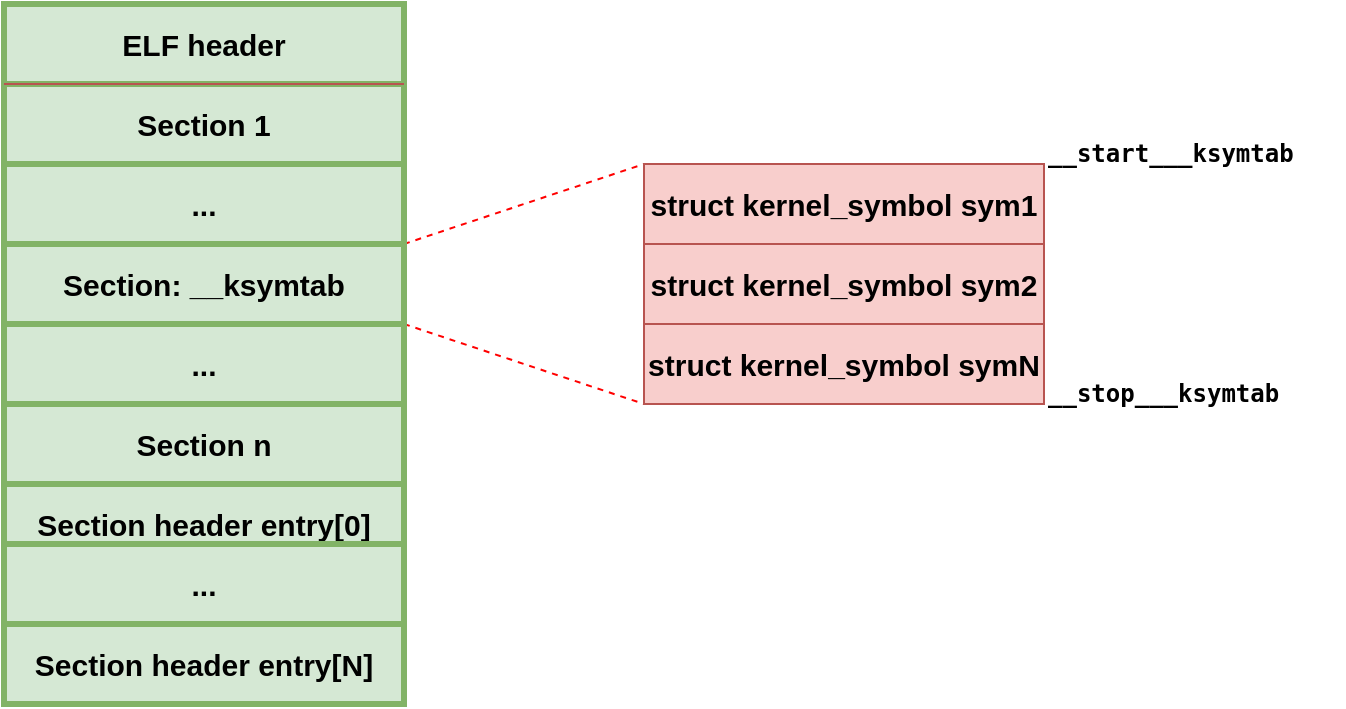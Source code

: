 <mxfile version="13.7.3" type="device"><diagram id="v2xwx9MKr_YgVsELeFRC" name="Page-1"><mxGraphModel dx="1102" dy="853" grid="1" gridSize="10" guides="1" tooltips="1" connect="1" arrows="1" fold="1" page="1" pageScale="1" pageWidth="850" pageHeight="1100" math="0" shadow="0"><root><mxCell id="0"/><mxCell id="1" parent="0"/><mxCell id="0v_7EMP10glCYDQeFCr3-3" value="&lt;span style=&quot;font-size: 15px;&quot;&gt;&lt;font style=&quot;font-size: 15px&quot;&gt;ELF header&lt;/font&gt;&lt;/span&gt;" style="rounded=0;whiteSpace=wrap;html=1;fillColor=#d5e8d4;strokeColor=#82b366;strokeWidth=3;fontStyle=1;fontSize=15;" parent="1" vertex="1"><mxGeometry x="120" y="120" width="200" height="40" as="geometry"/></mxCell><mxCell id="0v_7EMP10glCYDQeFCr3-13" style="edgeStyle=orthogonalEdgeStyle;rounded=0;orthogonalLoop=1;jettySize=auto;html=1;fontStyle=1;fontSize=15;" parent="1" source="0v_7EMP10glCYDQeFCr3-4" target="0v_7EMP10glCYDQeFCr3-12" edge="1"><mxGeometry relative="1" as="geometry"/></mxCell><mxCell id="0v_7EMP10glCYDQeFCr3-4" value="&lt;span style=&quot;font-size: 15px;&quot;&gt;&lt;font style=&quot;font-size: 15px&quot;&gt;Section 1&lt;/font&gt;&lt;/span&gt;" style="rounded=0;whiteSpace=wrap;html=1;fillColor=#d5e8d4;strokeColor=#82b366;strokeWidth=3;fontStyle=1;fontSize=15;" parent="1" vertex="1"><mxGeometry x="120" y="160" width="200" height="40" as="geometry"/></mxCell><mxCell id="0v_7EMP10glCYDQeFCr3-15" value="" style="edgeStyle=orthogonalEdgeStyle;rounded=0;orthogonalLoop=1;jettySize=auto;html=1;fontStyle=1;fontSize=15;" parent="1" source="0v_7EMP10glCYDQeFCr3-12" edge="1"><mxGeometry relative="1" as="geometry"><mxPoint x="220" y="240" as="targetPoint"/></mxGeometry></mxCell><mxCell id="0v_7EMP10glCYDQeFCr3-12" value="..." style="rounded=0;whiteSpace=wrap;html=1;fillColor=#d5e8d4;strokeColor=#82b366;strokeWidth=3;fontStyle=1;fontSize=15;" parent="1" vertex="1"><mxGeometry x="120" y="200" width="200" height="40" as="geometry"/></mxCell><mxCell id="0v_7EMP10glCYDQeFCr3-20" value="" style="endArrow=none;html=1;fontSize=15;exitX=0;exitY=0;exitDx=0;exitDy=0;entryX=1;entryY=0;entryDx=0;entryDy=0;fillColor=#f8cecc;strokeColor=#b85450;fontStyle=1" parent="1" source="0v_7EMP10glCYDQeFCr3-4" target="0v_7EMP10glCYDQeFCr3-4" edge="1"><mxGeometry width="50" height="50" relative="1" as="geometry"><mxPoint x="400" y="440" as="sourcePoint"/><mxPoint x="450" y="390" as="targetPoint"/></mxGeometry></mxCell><mxCell id="0v_7EMP10glCYDQeFCr3-21" value="" style="endArrow=none;html=1;fontSize=15;exitX=0;exitY=0;exitDx=0;exitDy=0;entryX=1;entryY=0;entryDx=0;entryDy=0;fillColor=#f8cecc;strokeColor=#b85450;fontStyle=1" parent="1" edge="1"><mxGeometry width="50" height="50" relative="1" as="geometry"><mxPoint x="120" y="280" as="sourcePoint"/><mxPoint x="320" y="280" as="targetPoint"/></mxGeometry></mxCell><mxCell id="0v_7EMP10glCYDQeFCr3-31" value="" style="endArrow=none;dashed=1;html=1;strokeColor=#FF0000;fontSize=15;align=left;exitX=1;exitY=0;exitDx=0;exitDy=0;entryX=0;entryY=0;entryDx=0;entryDy=0;" parent="1" source="6VMA5maoGj4UU1Fap6JH-4" target="6VMA5maoGj4UU1Fap6JH-12" edge="1"><mxGeometry width="50" height="50" relative="1" as="geometry"><mxPoint x="320" y="280" as="sourcePoint"/><mxPoint x="440" y="160" as="targetPoint"/></mxGeometry></mxCell><mxCell id="0v_7EMP10glCYDQeFCr3-32" value="" style="endArrow=none;dashed=1;html=1;strokeColor=#FF0000;fontSize=15;align=left;exitX=1;exitY=0;exitDx=0;exitDy=0;entryX=0;entryY=1;entryDx=0;entryDy=0;" parent="1" source="6VMA5maoGj4UU1Fap6JH-7" target="6VMA5maoGj4UU1Fap6JH-17" edge="1"><mxGeometry width="50" height="50" relative="1" as="geometry"><mxPoint x="320" y="320" as="sourcePoint"/><mxPoint x="440" y="200" as="targetPoint"/></mxGeometry></mxCell><mxCell id="6VMA5maoGj4UU1Fap6JH-4" value="Section: __ksymtab" style="rounded=0;whiteSpace=wrap;html=1;fillColor=#d5e8d4;strokeColor=#82b366;strokeWidth=3;fontStyle=1;fontSize=15;" vertex="1" parent="1"><mxGeometry x="120" y="240" width="200" height="40" as="geometry"/></mxCell><mxCell id="6VMA5maoGj4UU1Fap6JH-6" value="&lt;span&gt;Section header entry[0]&lt;/span&gt;" style="rounded=0;whiteSpace=wrap;html=1;fillColor=#d5e8d4;strokeColor=#82b366;strokeWidth=3;fontStyle=1;fontSize=15;" vertex="1" parent="1"><mxGeometry x="120" y="360" width="200" height="40" as="geometry"/></mxCell><mxCell id="6VMA5maoGj4UU1Fap6JH-7" value="&lt;span&gt;...&lt;/span&gt;" style="rounded=0;whiteSpace=wrap;html=1;fillColor=#d5e8d4;strokeColor=#82b366;strokeWidth=3;fontStyle=1;fontSize=15;" vertex="1" parent="1"><mxGeometry x="120" y="280" width="200" height="40" as="geometry"/></mxCell><mxCell id="6VMA5maoGj4UU1Fap6JH-8" value="..." style="rounded=0;whiteSpace=wrap;html=1;fillColor=#d5e8d4;strokeColor=#82b366;strokeWidth=3;fontStyle=1;fontSize=15;" vertex="1" parent="1"><mxGeometry x="120" y="390" width="200" height="40" as="geometry"/></mxCell><mxCell id="6VMA5maoGj4UU1Fap6JH-10" value="&lt;span&gt;Section n&lt;/span&gt;" style="rounded=0;whiteSpace=wrap;html=1;fillColor=#d5e8d4;strokeColor=#82b366;strokeWidth=3;fontStyle=1;fontSize=15;" vertex="1" parent="1"><mxGeometry x="120" y="320" width="200" height="40" as="geometry"/></mxCell><mxCell id="6VMA5maoGj4UU1Fap6JH-11" value="Section header entry[N]" style="rounded=0;whiteSpace=wrap;html=1;fillColor=#d5e8d4;strokeColor=#82b366;strokeWidth=3;fontStyle=1;fontSize=15;" vertex="1" parent="1"><mxGeometry x="120" y="430" width="200" height="40" as="geometry"/></mxCell><mxCell id="6VMA5maoGj4UU1Fap6JH-12" value="&lt;font style=&quot;font-size: 15px&quot;&gt;&lt;b&gt;struct kernel_symbol sym1&lt;/b&gt;&lt;/font&gt;" style="rounded=0;whiteSpace=wrap;html=1;fillColor=#f8cecc;strokeColor=#b85450;" vertex="1" parent="1"><mxGeometry x="440" y="200" width="200" height="40" as="geometry"/></mxCell><mxCell id="6VMA5maoGj4UU1Fap6JH-15" value="&lt;font style=&quot;font-size: 15px&quot;&gt;&lt;b&gt;struct kernel_symbol sym2&lt;/b&gt;&lt;/font&gt;" style="rounded=0;whiteSpace=wrap;html=1;fillColor=#f8cecc;strokeColor=#b85450;" vertex="1" parent="1"><mxGeometry x="440" y="240" width="200" height="40" as="geometry"/></mxCell><mxCell id="6VMA5maoGj4UU1Fap6JH-17" value="&lt;font style=&quot;font-size: 15px&quot;&gt;&lt;b&gt;struct kernel_symbol symN&lt;/b&gt;&lt;/font&gt;" style="rounded=0;whiteSpace=wrap;html=1;fillColor=#f8cecc;strokeColor=#b85450;" vertex="1" parent="1"><mxGeometry x="440" y="280" width="200" height="40" as="geometry"/></mxCell><mxCell id="6VMA5maoGj4UU1Fap6JH-18" value="&lt;meta charset=&quot;utf-8&quot;&gt;&lt;div style=&quot;color: rgb(0, 0, 0); background-color: rgb(255, 255, 255); font-family: &amp;quot;droid sans mono&amp;quot;, monospace, monospace, &amp;quot;droid sans fallback&amp;quot;; font-weight: bold; font-size: 12px; line-height: 16px;&quot;&gt;&lt;div&gt;&lt;span style=&quot;color: #000000&quot;&gt;__start___ksymtab&lt;/span&gt;&lt;/div&gt;&lt;/div&gt;" style="text;whiteSpace=wrap;html=1;" vertex="1" parent="1"><mxGeometry x="640" y="180" width="150" height="30" as="geometry"/></mxCell><mxCell id="6VMA5maoGj4UU1Fap6JH-23" value="&lt;meta charset=&quot;utf-8&quot;&gt;&lt;div style=&quot;color: rgb(0, 0, 0); background-color: rgb(255, 255, 255); font-family: &amp;quot;droid sans mono&amp;quot;, monospace, monospace, &amp;quot;droid sans fallback&amp;quot;; font-weight: bold; font-size: 12px; line-height: 16px;&quot;&gt;&lt;div&gt;&lt;span style=&quot;color: #000000&quot;&gt;__stop___ksymtab&lt;/span&gt;&lt;/div&gt;&lt;/div&gt;" style="text;whiteSpace=wrap;html=1;" vertex="1" parent="1"><mxGeometry x="640" y="300" width="140" height="30" as="geometry"/></mxCell></root></mxGraphModel></diagram></mxfile>